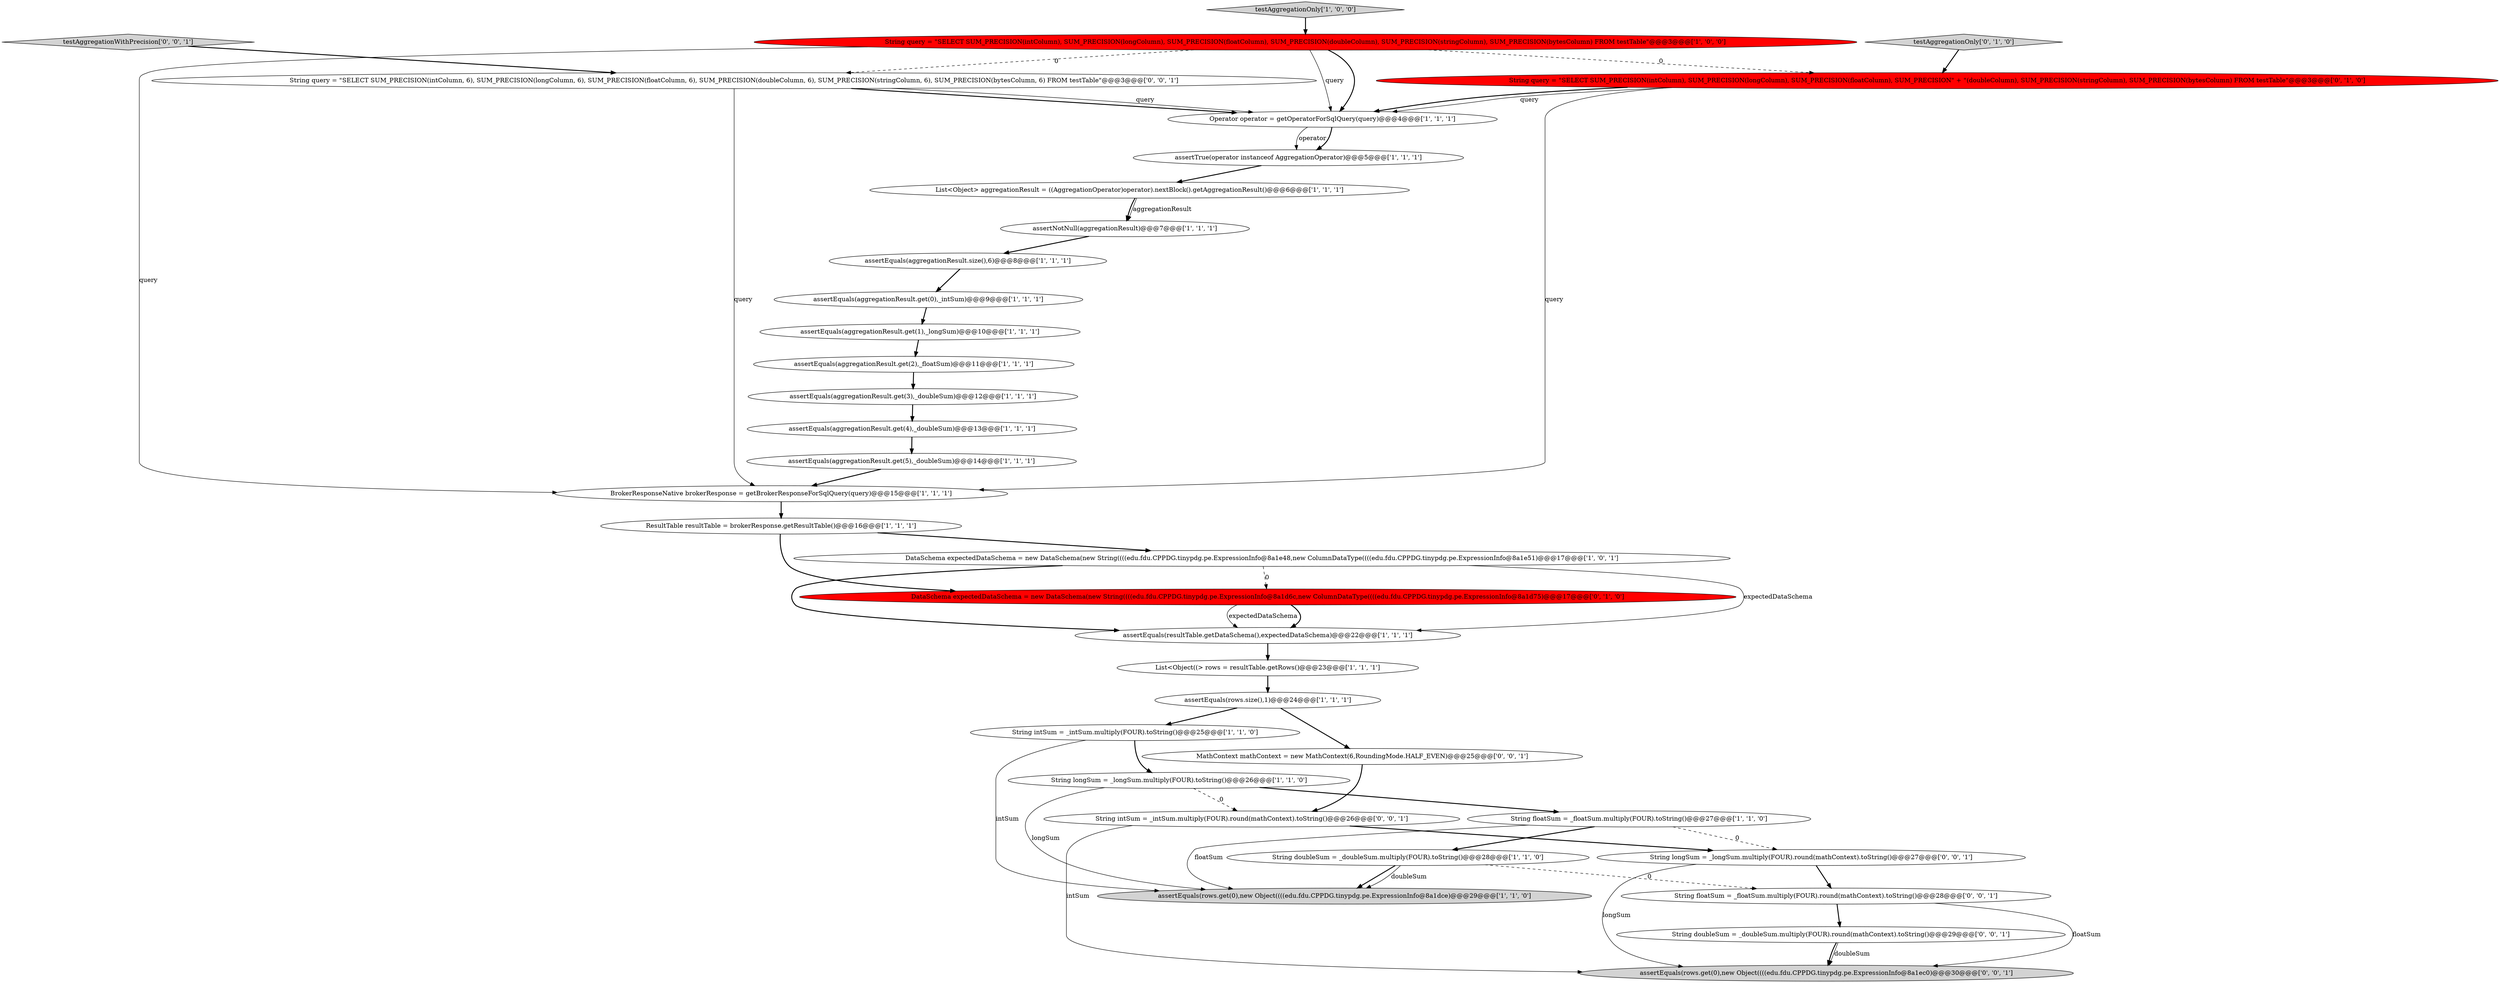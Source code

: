 digraph {
1 [style = filled, label = "List<Object> aggregationResult = ((AggregationOperator)operator).nextBlock().getAggregationResult()@@@6@@@['1', '1', '1']", fillcolor = white, shape = ellipse image = "AAA0AAABBB1BBB"];
20 [style = filled, label = "String doubleSum = _doubleSum.multiply(FOUR).toString()@@@28@@@['1', '1', '0']", fillcolor = white, shape = ellipse image = "AAA0AAABBB1BBB"];
21 [style = filled, label = "assertEquals(aggregationResult.get(3),_doubleSum)@@@12@@@['1', '1', '1']", fillcolor = white, shape = ellipse image = "AAA0AAABBB1BBB"];
28 [style = filled, label = "testAggregationWithPrecision['0', '0', '1']", fillcolor = lightgray, shape = diamond image = "AAA0AAABBB3BBB"];
10 [style = filled, label = "assertEquals(aggregationResult.size(),6)@@@8@@@['1', '1', '1']", fillcolor = white, shape = ellipse image = "AAA0AAABBB1BBB"];
12 [style = filled, label = "assertEquals(aggregationResult.get(4),_doubleSum)@@@13@@@['1', '1', '1']", fillcolor = white, shape = ellipse image = "AAA0AAABBB1BBB"];
33 [style = filled, label = "String longSum = _longSum.multiply(FOUR).round(mathContext).toString()@@@27@@@['0', '0', '1']", fillcolor = white, shape = ellipse image = "AAA0AAABBB3BBB"];
7 [style = filled, label = "ResultTable resultTable = brokerResponse.getResultTable()@@@16@@@['1', '1', '1']", fillcolor = white, shape = ellipse image = "AAA0AAABBB1BBB"];
24 [style = filled, label = "testAggregationOnly['0', '1', '0']", fillcolor = lightgray, shape = diamond image = "AAA0AAABBB2BBB"];
13 [style = filled, label = "List<Object((> rows = resultTable.getRows()@@@23@@@['1', '1', '1']", fillcolor = white, shape = ellipse image = "AAA0AAABBB1BBB"];
9 [style = filled, label = "String intSum = _intSum.multiply(FOUR).toString()@@@25@@@['1', '1', '0']", fillcolor = white, shape = ellipse image = "AAA0AAABBB1BBB"];
27 [style = filled, label = "String intSum = _intSum.multiply(FOUR).round(mathContext).toString()@@@26@@@['0', '0', '1']", fillcolor = white, shape = ellipse image = "AAA0AAABBB3BBB"];
16 [style = filled, label = "String longSum = _longSum.multiply(FOUR).toString()@@@26@@@['1', '1', '0']", fillcolor = white, shape = ellipse image = "AAA0AAABBB1BBB"];
23 [style = filled, label = "String floatSum = _floatSum.multiply(FOUR).toString()@@@27@@@['1', '1', '0']", fillcolor = white, shape = ellipse image = "AAA0AAABBB1BBB"];
30 [style = filled, label = "String floatSum = _floatSum.multiply(FOUR).round(mathContext).toString()@@@28@@@['0', '0', '1']", fillcolor = white, shape = ellipse image = "AAA0AAABBB3BBB"];
18 [style = filled, label = "testAggregationOnly['1', '0', '0']", fillcolor = lightgray, shape = diamond image = "AAA0AAABBB1BBB"];
4 [style = filled, label = "assertNotNull(aggregationResult)@@@7@@@['1', '1', '1']", fillcolor = white, shape = ellipse image = "AAA0AAABBB1BBB"];
11 [style = filled, label = "assertEquals(rows.size(),1)@@@24@@@['1', '1', '1']", fillcolor = white, shape = ellipse image = "AAA0AAABBB1BBB"];
17 [style = filled, label = "assertEquals(aggregationResult.get(1),_longSum)@@@10@@@['1', '1', '1']", fillcolor = white, shape = ellipse image = "AAA0AAABBB1BBB"];
19 [style = filled, label = "DataSchema expectedDataSchema = new DataSchema(new String((((edu.fdu.CPPDG.tinypdg.pe.ExpressionInfo@8a1e48,new ColumnDataType((((edu.fdu.CPPDG.tinypdg.pe.ExpressionInfo@8a1e51)@@@17@@@['1', '0', '1']", fillcolor = white, shape = ellipse image = "AAA0AAABBB1BBB"];
5 [style = filled, label = "Operator operator = getOperatorForSqlQuery(query)@@@4@@@['1', '1', '1']", fillcolor = white, shape = ellipse image = "AAA0AAABBB1BBB"];
3 [style = filled, label = "assertEquals(resultTable.getDataSchema(),expectedDataSchema)@@@22@@@['1', '1', '1']", fillcolor = white, shape = ellipse image = "AAA0AAABBB1BBB"];
29 [style = filled, label = "String query = \"SELECT SUM_PRECISION(intColumn, 6), SUM_PRECISION(longColumn, 6), SUM_PRECISION(floatColumn, 6), SUM_PRECISION(doubleColumn, 6), SUM_PRECISION(stringColumn, 6), SUM_PRECISION(bytesColumn, 6) FROM testTable\"@@@3@@@['0', '0', '1']", fillcolor = white, shape = ellipse image = "AAA0AAABBB3BBB"];
31 [style = filled, label = "String doubleSum = _doubleSum.multiply(FOUR).round(mathContext).toString()@@@29@@@['0', '0', '1']", fillcolor = white, shape = ellipse image = "AAA0AAABBB3BBB"];
14 [style = filled, label = "BrokerResponseNative brokerResponse = getBrokerResponseForSqlQuery(query)@@@15@@@['1', '1', '1']", fillcolor = white, shape = ellipse image = "AAA0AAABBB1BBB"];
22 [style = filled, label = "assertEquals(aggregationResult.get(2),_floatSum)@@@11@@@['1', '1', '1']", fillcolor = white, shape = ellipse image = "AAA0AAABBB1BBB"];
2 [style = filled, label = "assertEquals(aggregationResult.get(0),_intSum)@@@9@@@['1', '1', '1']", fillcolor = white, shape = ellipse image = "AAA0AAABBB1BBB"];
25 [style = filled, label = "DataSchema expectedDataSchema = new DataSchema(new String((((edu.fdu.CPPDG.tinypdg.pe.ExpressionInfo@8a1d6c,new ColumnDataType((((edu.fdu.CPPDG.tinypdg.pe.ExpressionInfo@8a1d75)@@@17@@@['0', '1', '0']", fillcolor = red, shape = ellipse image = "AAA1AAABBB2BBB"];
26 [style = filled, label = "String query = \"SELECT SUM_PRECISION(intColumn), SUM_PRECISION(longColumn), SUM_PRECISION(floatColumn), SUM_PRECISION\" + \"(doubleColumn), SUM_PRECISION(stringColumn), SUM_PRECISION(bytesColumn) FROM testTable\"@@@3@@@['0', '1', '0']", fillcolor = red, shape = ellipse image = "AAA1AAABBB2BBB"];
34 [style = filled, label = "assertEquals(rows.get(0),new Object((((edu.fdu.CPPDG.tinypdg.pe.ExpressionInfo@8a1ec0)@@@30@@@['0', '0', '1']", fillcolor = lightgray, shape = ellipse image = "AAA0AAABBB3BBB"];
6 [style = filled, label = "assertEquals(rows.get(0),new Object((((edu.fdu.CPPDG.tinypdg.pe.ExpressionInfo@8a1dce)@@@29@@@['1', '1', '0']", fillcolor = lightgray, shape = ellipse image = "AAA0AAABBB1BBB"];
32 [style = filled, label = "MathContext mathContext = new MathContext(6,RoundingMode.HALF_EVEN)@@@25@@@['0', '0', '1']", fillcolor = white, shape = ellipse image = "AAA0AAABBB3BBB"];
15 [style = filled, label = "String query = \"SELECT SUM_PRECISION(intColumn), SUM_PRECISION(longColumn), SUM_PRECISION(floatColumn), SUM_PRECISION(doubleColumn), SUM_PRECISION(stringColumn), SUM_PRECISION(bytesColumn) FROM testTable\"@@@3@@@['1', '0', '0']", fillcolor = red, shape = ellipse image = "AAA1AAABBB1BBB"];
8 [style = filled, label = "assertEquals(aggregationResult.get(5),_doubleSum)@@@14@@@['1', '1', '1']", fillcolor = white, shape = ellipse image = "AAA0AAABBB1BBB"];
0 [style = filled, label = "assertTrue(operator instanceof AggregationOperator)@@@5@@@['1', '1', '1']", fillcolor = white, shape = ellipse image = "AAA0AAABBB1BBB"];
2->17 [style = bold, label=""];
4->10 [style = bold, label=""];
28->29 [style = bold, label=""];
1->4 [style = bold, label=""];
23->20 [style = bold, label=""];
5->0 [style = solid, label="operator"];
29->5 [style = bold, label=""];
15->14 [style = solid, label="query"];
33->34 [style = solid, label="longSum"];
29->5 [style = solid, label="query"];
16->27 [style = dashed, label="0"];
26->5 [style = bold, label=""];
25->3 [style = bold, label=""];
18->15 [style = bold, label=""];
16->6 [style = solid, label="longSum"];
22->21 [style = bold, label=""];
8->14 [style = bold, label=""];
32->27 [style = bold, label=""];
11->32 [style = bold, label=""];
15->29 [style = dashed, label="0"];
19->3 [style = solid, label="expectedDataSchema"];
31->34 [style = solid, label="doubleSum"];
1->4 [style = solid, label="aggregationResult"];
16->23 [style = bold, label=""];
20->6 [style = bold, label=""];
17->22 [style = bold, label=""];
11->9 [style = bold, label=""];
13->11 [style = bold, label=""];
26->5 [style = solid, label="query"];
9->16 [style = bold, label=""];
23->33 [style = dashed, label="0"];
15->5 [style = bold, label=""];
31->34 [style = bold, label=""];
14->7 [style = bold, label=""];
21->12 [style = bold, label=""];
24->26 [style = bold, label=""];
27->34 [style = solid, label="intSum"];
5->0 [style = bold, label=""];
30->31 [style = bold, label=""];
25->3 [style = solid, label="expectedDataSchema"];
0->1 [style = bold, label=""];
12->8 [style = bold, label=""];
23->6 [style = solid, label="floatSum"];
9->6 [style = solid, label="intSum"];
15->5 [style = solid, label="query"];
20->30 [style = dashed, label="0"];
33->30 [style = bold, label=""];
3->13 [style = bold, label=""];
29->14 [style = solid, label="query"];
15->26 [style = dashed, label="0"];
30->34 [style = solid, label="floatSum"];
10->2 [style = bold, label=""];
7->25 [style = bold, label=""];
27->33 [style = bold, label=""];
19->25 [style = dashed, label="0"];
7->19 [style = bold, label=""];
19->3 [style = bold, label=""];
20->6 [style = solid, label="doubleSum"];
26->14 [style = solid, label="query"];
}
